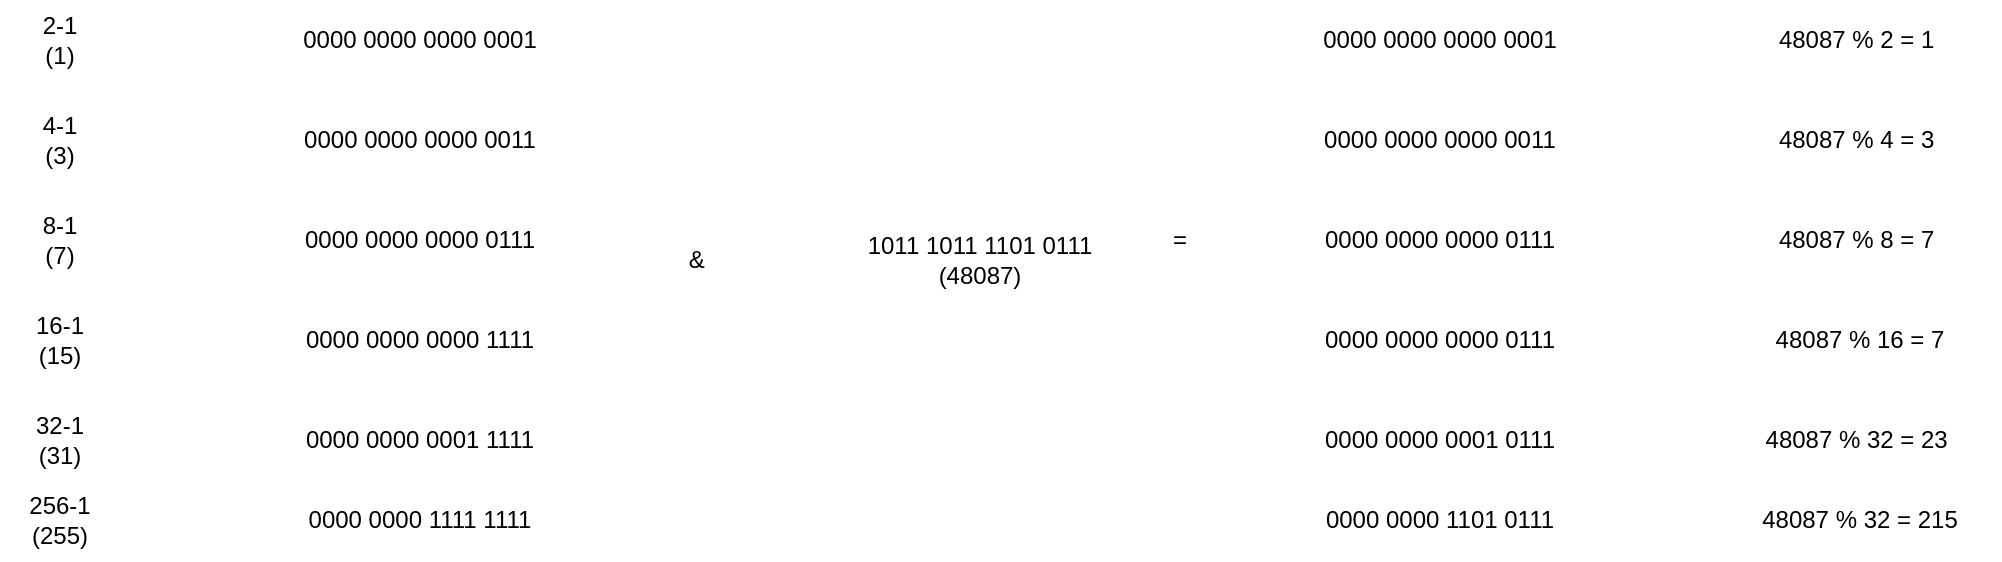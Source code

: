 <mxfile version="24.8.4">
  <diagram name="第 1 页" id="IETd3NWIWSgVyitJA47m">
    <mxGraphModel dx="1304" dy="-498" grid="1" gridSize="10" guides="1" tooltips="1" connect="1" arrows="1" fold="1" page="1" pageScale="1" pageWidth="827" pageHeight="1169" math="0" shadow="0">
      <root>
        <mxCell id="0" />
        <mxCell id="1" parent="0" />
        <mxCell id="II0wpYj10S7bG-LFeVlt-5" value="2-1&lt;div&gt;(1)&lt;/div&gt;" style="text;html=1;align=center;verticalAlign=middle;whiteSpace=wrap;rounded=0;" vertex="1" parent="1">
          <mxGeometry x="230" y="1540" width="60" height="40" as="geometry" />
        </mxCell>
        <mxCell id="II0wpYj10S7bG-LFeVlt-6" value="4-1&lt;div&gt;(3)&lt;/div&gt;" style="text;html=1;align=center;verticalAlign=middle;whiteSpace=wrap;rounded=0;" vertex="1" parent="1">
          <mxGeometry x="230" y="1590" width="60" height="40" as="geometry" />
        </mxCell>
        <mxCell id="II0wpYj10S7bG-LFeVlt-7" value="8-1&lt;div&gt;(7)&lt;/div&gt;" style="text;html=1;align=center;verticalAlign=middle;whiteSpace=wrap;rounded=0;" vertex="1" parent="1">
          <mxGeometry x="230" y="1640" width="60" height="40" as="geometry" />
        </mxCell>
        <mxCell id="II0wpYj10S7bG-LFeVlt-8" value="16-1&lt;div&gt;(15)&lt;/div&gt;" style="text;html=1;align=center;verticalAlign=middle;whiteSpace=wrap;rounded=0;" vertex="1" parent="1">
          <mxGeometry x="230" y="1690" width="60" height="40" as="geometry" />
        </mxCell>
        <mxCell id="II0wpYj10S7bG-LFeVlt-9" value="32-1&lt;div&gt;(31)&lt;/div&gt;" style="text;html=1;align=center;verticalAlign=middle;whiteSpace=wrap;rounded=0;" vertex="1" parent="1">
          <mxGeometry x="230" y="1740" width="60" height="40" as="geometry" />
        </mxCell>
        <mxCell id="II0wpYj10S7bG-LFeVlt-11" value="&lt;span style=&quot;&quot;&gt;0000 0000 0000 0001&lt;/span&gt;" style="text;html=1;align=center;verticalAlign=middle;whiteSpace=wrap;rounded=0;" vertex="1" parent="1">
          <mxGeometry x="370" y="1540" width="140" height="40" as="geometry" />
        </mxCell>
        <mxCell id="II0wpYj10S7bG-LFeVlt-15" value="&lt;span style=&quot;&quot;&gt;0000 0000 0000 0011&lt;/span&gt;" style="text;html=1;align=center;verticalAlign=middle;whiteSpace=wrap;rounded=0;" vertex="1" parent="1">
          <mxGeometry x="370" y="1590" width="140" height="40" as="geometry" />
        </mxCell>
        <mxCell id="II0wpYj10S7bG-LFeVlt-16" value="&lt;span style=&quot;&quot;&gt;0000 0000 0000 0111&lt;/span&gt;" style="text;html=1;align=center;verticalAlign=middle;whiteSpace=wrap;rounded=0;" vertex="1" parent="1">
          <mxGeometry x="370" y="1640" width="140" height="40" as="geometry" />
        </mxCell>
        <mxCell id="II0wpYj10S7bG-LFeVlt-17" value="&lt;span style=&quot;&quot;&gt;0000 0000 0000 1111&lt;/span&gt;" style="text;html=1;align=center;verticalAlign=middle;whiteSpace=wrap;rounded=0;" vertex="1" parent="1">
          <mxGeometry x="370" y="1690" width="140" height="40" as="geometry" />
        </mxCell>
        <mxCell id="II0wpYj10S7bG-LFeVlt-18" value="&lt;span style=&quot;&quot;&gt;0000 0000 0001 1111&lt;/span&gt;" style="text;html=1;align=center;verticalAlign=middle;whiteSpace=wrap;rounded=0;" vertex="1" parent="1">
          <mxGeometry x="370" y="1740" width="140" height="40" as="geometry" />
        </mxCell>
        <mxCell id="II0wpYj10S7bG-LFeVlt-19" value="&amp;amp;&amp;nbsp;" style="text;html=1;align=center;verticalAlign=middle;whiteSpace=wrap;rounded=0;" vertex="1" parent="1">
          <mxGeometry x="550" y="1650" width="60" height="40" as="geometry" />
        </mxCell>
        <mxCell id="II0wpYj10S7bG-LFeVlt-20" value="1011 1011 1101 0111&lt;br&gt;(48087)" style="text;html=1;align=center;verticalAlign=middle;whiteSpace=wrap;rounded=0;" vertex="1" parent="1">
          <mxGeometry x="650" y="1650" width="140" height="40" as="geometry" />
        </mxCell>
        <mxCell id="II0wpYj10S7bG-LFeVlt-21" value="&lt;span style=&quot;&quot;&gt;0000 0000 0000&lt;/span&gt;&amp;nbsp;0001" style="text;html=1;align=center;verticalAlign=middle;whiteSpace=wrap;rounded=0;" vertex="1" parent="1">
          <mxGeometry x="880" y="1540" width="140" height="40" as="geometry" />
        </mxCell>
        <mxCell id="II0wpYj10S7bG-LFeVlt-22" value="0000 0000 0000 0011" style="text;html=1;align=center;verticalAlign=middle;whiteSpace=wrap;rounded=0;" vertex="1" parent="1">
          <mxGeometry x="880" y="1590" width="140" height="40" as="geometry" />
        </mxCell>
        <mxCell id="II0wpYj10S7bG-LFeVlt-23" value="0000 0000 0000 0111" style="text;html=1;align=center;verticalAlign=middle;whiteSpace=wrap;rounded=0;" vertex="1" parent="1">
          <mxGeometry x="880" y="1640" width="140" height="40" as="geometry" />
        </mxCell>
        <mxCell id="II0wpYj10S7bG-LFeVlt-24" value="0000 0000 0000 0111" style="text;html=1;align=center;verticalAlign=middle;whiteSpace=wrap;rounded=0;" vertex="1" parent="1">
          <mxGeometry x="880" y="1690" width="140" height="40" as="geometry" />
        </mxCell>
        <mxCell id="II0wpYj10S7bG-LFeVlt-25" value="0000 0000 0001 0111" style="text;html=1;align=center;verticalAlign=middle;whiteSpace=wrap;rounded=0;" vertex="1" parent="1">
          <mxGeometry x="880" y="1740" width="140" height="40" as="geometry" />
        </mxCell>
        <mxCell id="II0wpYj10S7bG-LFeVlt-26" value="=" style="text;html=1;align=center;verticalAlign=middle;whiteSpace=wrap;rounded=0;" vertex="1" parent="1">
          <mxGeometry x="790" y="1640" width="60" height="40" as="geometry" />
        </mxCell>
        <mxCell id="II0wpYj10S7bG-LFeVlt-27" value="&lt;span style=&quot;&quot;&gt;48087 % 2 = 1&amp;nbsp;&lt;/span&gt;" style="text;html=1;align=center;verticalAlign=middle;whiteSpace=wrap;rounded=0;" vertex="1" parent="1">
          <mxGeometry x="1090" y="1540" width="140" height="40" as="geometry" />
        </mxCell>
        <mxCell id="II0wpYj10S7bG-LFeVlt-28" value="48087&amp;nbsp;% 4 = 3&amp;nbsp;" style="text;html=1;align=center;verticalAlign=middle;whiteSpace=wrap;rounded=0;" vertex="1" parent="1">
          <mxGeometry x="1090" y="1590" width="140" height="40" as="geometry" />
        </mxCell>
        <mxCell id="II0wpYj10S7bG-LFeVlt-29" value="48087&amp;nbsp;% 8 = 7&amp;nbsp;" style="text;html=1;align=center;verticalAlign=middle;whiteSpace=wrap;rounded=0;" vertex="1" parent="1">
          <mxGeometry x="1090" y="1640" width="140" height="40" as="geometry" />
        </mxCell>
        <mxCell id="II0wpYj10S7bG-LFeVlt-30" value="48087&amp;nbsp;% 16 = 7" style="text;html=1;align=center;verticalAlign=middle;whiteSpace=wrap;rounded=0;" vertex="1" parent="1">
          <mxGeometry x="1090" y="1690" width="140" height="40" as="geometry" />
        </mxCell>
        <mxCell id="II0wpYj10S7bG-LFeVlt-31" value="48087&amp;nbsp;% 32 = 23&amp;nbsp;" style="text;html=1;align=center;verticalAlign=middle;whiteSpace=wrap;rounded=0;" vertex="1" parent="1">
          <mxGeometry x="1090" y="1740" width="140" height="40" as="geometry" />
        </mxCell>
        <mxCell id="II0wpYj10S7bG-LFeVlt-32" value="256-1&lt;div&gt;(255)&lt;/div&gt;" style="text;html=1;align=center;verticalAlign=middle;whiteSpace=wrap;rounded=0;" vertex="1" parent="1">
          <mxGeometry x="230" y="1780" width="60" height="40" as="geometry" />
        </mxCell>
        <mxCell id="II0wpYj10S7bG-LFeVlt-33" value="&lt;span style=&quot;&quot;&gt;0000 0000&amp;nbsp;&lt;/span&gt;1111 1111" style="text;html=1;align=center;verticalAlign=middle;whiteSpace=wrap;rounded=0;" vertex="1" parent="1">
          <mxGeometry x="370" y="1780" width="140" height="40" as="geometry" />
        </mxCell>
        <mxCell id="II0wpYj10S7bG-LFeVlt-34" value="0000 0000 1101 0111" style="text;html=1;align=center;verticalAlign=middle;whiteSpace=wrap;rounded=0;" vertex="1" parent="1">
          <mxGeometry x="880" y="1780" width="140" height="40" as="geometry" />
        </mxCell>
        <mxCell id="II0wpYj10S7bG-LFeVlt-35" value="48087&amp;nbsp;% 32 = 215" style="text;html=1;align=center;verticalAlign=middle;whiteSpace=wrap;rounded=0;" vertex="1" parent="1">
          <mxGeometry x="1090" y="1780" width="140" height="40" as="geometry" />
        </mxCell>
      </root>
    </mxGraphModel>
  </diagram>
</mxfile>
